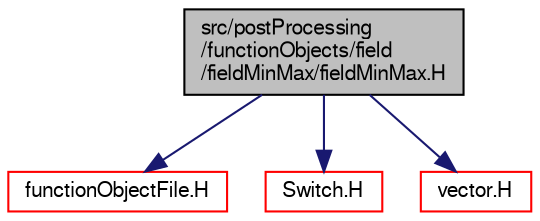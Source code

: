 digraph "src/postProcessing/functionObjects/field/fieldMinMax/fieldMinMax.H"
{
  bgcolor="transparent";
  edge [fontname="FreeSans",fontsize="10",labelfontname="FreeSans",labelfontsize="10"];
  node [fontname="FreeSans",fontsize="10",shape=record];
  Node0 [label="src/postProcessing\l/functionObjects/field\l/fieldMinMax/fieldMinMax.H",height=0.2,width=0.4,color="black", fillcolor="grey75", style="filled", fontcolor="black"];
  Node0 -> Node1 [color="midnightblue",fontsize="10",style="solid",fontname="FreeSans"];
  Node1 [label="functionObjectFile.H",height=0.2,width=0.4,color="red",URL="$a08954.html"];
  Node0 -> Node89 [color="midnightblue",fontsize="10",style="solid",fontname="FreeSans"];
  Node89 [label="Switch.H",height=0.2,width=0.4,color="red",URL="$a12158.html"];
  Node0 -> Node90 [color="midnightblue",fontsize="10",style="solid",fontname="FreeSans"];
  Node90 [label="vector.H",height=0.2,width=0.4,color="red",URL="$a12836.html"];
}
